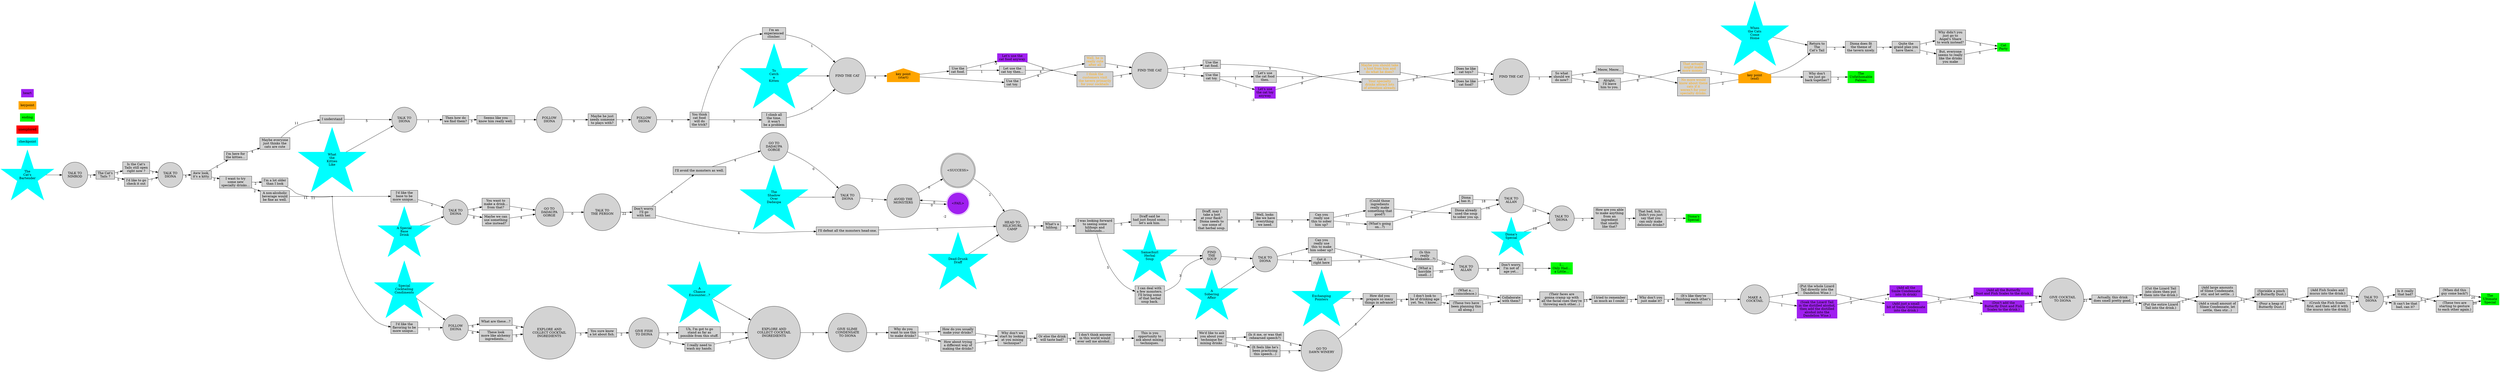 
digraph G {
    node [style=filled]
    // landscape=true
    // node [color=blue]
    // node [label="***"] //censure lol
    node [shape=rect]
    rankdir=LR





    //links

    "TALK TO\nNIMROD" -> "The Cat's\nTails ?" [xlabel=1]

    "The Cat's\nTails ?" -> "Is the Cat's\nTails still open\nright now ?" [xlabel=5]
    "The Cat's\nTails ?" -> "I'd like to go\ncheck it out" [xlabel=5]

    "Is the Cat's\nTails still open\nright now ?" -> "TALK TO\nDIONA 1" [xlabel=7]
    "I'd like to go\ncheck it out" -> "TALK TO\nDIONA 1" [xlabel=7]

    "TALK TO\nDIONA 1" -> "Aww look,\nit's a kitty." [xlabel=5]

    "Aww look,\nit's a kitty." -> "I'm here for\nthe kitties..." [xlabel=2]
    "Aww look,\nit's a kitty." -> "I want to try\nsome new\nspecialty drinks..." [xlabel=2]

    "I'm here for\nthe kitties..." -> "Maybe everyone\njust thinks the\ncats are cute" [xlabel=4]
    "Maybe everyone\njust thinks the\ncats are cute" -> "I understand" [xlabel=11]
    "I understand" -> "TALK TO\nDIONA 2" [xlabel=5]
    "TALK TO\nDIONA 2" -> "Then how do\nwe find them?" [xlabel=1]
    "Then how do\nwe find them?" -> "Seems like you\nknow him really well." [xlabel=3]
    "Seems like you\nknow him really well." -> "FOLLOW\nDIONA 1" [xlabel=2]
    "FOLLOW\nDIONA 1" -> "Maybe he just\nneeds someone\nto plays with?" [xlabel=9]
    "Maybe he just\nneeds someone\nto plays with?" -> "FOLLOW\nDIONA 2" [xlabel=3]
    "FOLLOW\nDIONA 2" -> "You think\ncat food\nwill do\nthe trick?" [xlabel=6]

    "You think\ncat food\nwill do\nthe trick?" -> "I'm an\nexperienced\nclimber." [xlabel=5]
    "You think\ncat food\nwill do\nthe trick?" -> "I climb all\nthe time,\nit won't\nbe a problem"  [xlabel=5]

    "I'm an\nexperienced\nclimber." -> "FIND THE CAT 1" [xlabel=1]
    "I climb all\nthe time,\nit won't\nbe a problem" -> "FIND THE CAT 1"  [xlabel=1]

    "FIND THE CAT 1" -> key1start [xlabel=4]
    key1start -> "Use the\ncat toy. 1"
    key1start -> "Use the\ncat food. 1"

    "Use the\ncat toy. 1" -> dot1 [xlabel="4", arrowhead=none]

    "Use the\ncat food. 1" -> "Let use the\ncat toy then..." [xlabel=1]
    "Use the\ncat food. 1" -> "Let's use the\ncat food anyway." [xlabel=1]

    "Let use the\ncat toy then..." -> dot1 [xlabel=4, arrowhead=none]
    "Let's use the\ncat food anyway." -> dot1 [xlabel=6, arrowhead=none]


    "Well, he is\nreally cute\nafter all" -> "FIND THE CAT 2" [xlabel=4]
    "I think the\ncustomers visit\nthe tavern primarily\nfor your cocktails" -> "FIND THE CAT 2" [xlabel=3]

    "FIND THE CAT 2" -> "Use the\ncat food. 2" [xlabel=2]
    "FIND THE CAT 2" -> "Use the\ncat toy. 2" [xlabel=2]

    "Use the\ncat food. 2" -> dot13 [xlabel="5", arrowhead=none]

    "Use the\ncat toy. 2" -> "Let's use\nthe cat food\nthen." [xlabel=1]
    "Use the\ncat toy. 2" -> "Let's use\nthe cat toy\nanyway." [xlabel=1]

    "Let's use\nthe cat food\nthen." -> dot13 [xlabel="5", arrowhead=none]

    "Let's use\nthe cat toy\nanyway." -> dot13 [xlabel=9, arrowhead=none]

    "Maybe you should take\na hint from him and\ndo what he does?" -> dot14 [xlabel=3, arrowhead=none]

    "Does he like\ncat toys?" -> "FIND THE CAT 3" [xlabel="1"]

    "Does he like\ncat food?" -> "FIND THE CAT 3" [xlabel=1]
    "FIND THE CAT 3" -> "So what\nshould we\ndo now?" [xlabel=1]

    "So what\nshould we\ndo now?" -> "Meow, Meow..." [xlabel=5]
    "So what\nshould we\ndo now?" -> "Alright,\nI'll leave\nhim to you." [xlabel=5]

    "Meow, Meow..." -> dot15 [xlabel="8", arrowhead=none]

    "Alright,\nI'll leave\nhim to you." -> dot15 [xlabel=6, arrowhead=none]

    "That actually\nmight make\nmore money..." -> key1end [xlabel=2, arrowhead=none]
    key1end -> "Why don't\nwe just go\nback together?"

    "Why don't\nwe just go\nback together?" -> "The\nUnfathomable\nFalines" [xlabel=2]

    "No more would\nknow about these\ncats if it\nweren't for your\nspecialty drinks." -> key1end [xlabel="2", arrowhead=none]
    key1end -> "Return to\nThe\nCat's Tail"

    "Return to\nThe\nCat's Tail" -> "Diona does fit\nthe theme of\nthe tavern nicely." [xlabel=2]
    "Diona does fit\nthe theme of\nthe tavern nicely." -> "Quite the\ngrand plan you\nhave there..." [xlabel=7]

    "Quite the\ngrand plan you\nhave there..." -> "Why didn't you\njust go to\nAngel's Share\nto work instead?" [xlabel=1]
    "Quite the\ngrand plan you\nhave there..." -> "But, everyone\nseems to really\nlike the drinks\nyou make" [xlabel=1]

    "Why didn't you\njust go to\nAngel's Share\nto work instead?" -> "Cat\nParty" [xlabel=5]

    "But, everyone\nseems to really\nlike the drinks\nyou make" -> "Cat\nParty" [xlabel="5"]

    "Your specialty\ndrinks attract lots\nof attention already." -> dot14 [xlabel="3", arrowhead=none]

    "I want to try\nsome new\nspecialty drinks..." -> "I'm a lot older\nthan I look" [xlabel=2]
    "I want to try\nsome new\nspecialty drinks..." -> "A non-alcoholic\nbeverage would\nbe fine as well." [xlabel=2]

    "I'm a lot older\nthan I look" -> dot11 [xlabel="11", arrowhead=none]

    "A non-alcoholic\nbeverage would\nbe fine as well." -> dot11 [xlabel="11", arrowhead=none]

    "I'd like the\nbase to be\nmore unique..." -> "TALK TO\nDIONA 5" [xlabel="2"]

    "TALK TO\nDIONA 5" -> "You want to\nmake a drink...\nfrom that?" [xlabel="8"]
    "TALK TO\nDIONA 5" -> "Maybe we can\nuse something\nelse instead?" [xlabel="8"]

    "You want to\nmake a drink...\nfrom that?" -> "GO TO\nDADAUPA\nGORGE 1" [xlabel="4"]
    "GO TO\nDADAUPA\nGORGE 1" -> "TALK TO\nTHE PERSON" [xlabel="0"]
    "TALK TO\nTHE PERSON" -> "Don't worry,\nI'll go\nwith her." [xlabel="22"]

    "Don't worry,\nI'll go\nwith her." -> "I'll avoid the monsters as well." [xlabel="4"]
    "Don't worry,\nI'll go\nwith her." -> "I'll defeat all the monsters head-one." [xlabel="4"]

    "I'll avoid the monsters as well." -> "GO TO\nDADAUPA\nGORGE 2" [xlabel="4"]
    "GO TO\nDADAUPA\nGORGE 2" -> "TALK TO\nDIONA 6" [xlabel="0"]
    "TALK TO\nDIONA 6" -> "AVOID THE\nMONSTERS" [xlabel="2"]

    "AVOID THE\nMONSTERS" -> "<FAIL>" [xlabel="0"]
    "<FAIL>" -> "AVOID THE\nMONSTERS" [xlabel="0"]

    "AVOID THE\nMONSTERS" -> "<SUCCESS>" [xlabel="0"]
    "<SUCCESS>" -> "HEAD TO\nHILICHURL\nCAMP" [xlabel="2"]

    "I'll defeat all the monsters head-one." -> "HEAD TO\nHILICHURL\nCAMP" [xlabel="5"]
    "HEAD TO\nHILICHURL\nCAMP" -> "What's a\nhilihog." [xlabel="9"]
    "What's a\nhilihog." -> "I was looking forward\nto seeing some\nhilihogs and\nhilihounds..." [xlabel="3"]

    "I was looking forward\nto seeing some\nhilihogs and\nhilihounds..." -> "Draff said he\nhad just found some,\nlet's ask him." [xlabel="5"]
    "I was looking forward\nto seeing some\nhilihogs and\nhilihounds..." -> "I can deal with\na few monsters.\nI'll bring some\nof that herbal\nsoup back." [xlabel="5"]

    "Draff said he\nhad just found some,\nlet's ask him." -> "Draff, may I\ntake a loot\nat your flask?\nDiona needs to\nuse some of\nthat herbal soup." [xlabel="1"]
    "Draff, may I\ntake a loot\nat your flask?\nDiona needs to\nuse some of\nthat herbal soup." -> "Well, looks\nlike we have\neverything\nwe need." [xlabel="8"]
    "Well, looks\nlike we have\neverything\nwe need." -> "Can you\nreally use\nthis to sober\nhim up?" [xlabel="3"]

    "Can you\nreally use\nthis to sober\nhim up?" -> "(Could those\ningredients\nreally make\nsomething that\ngood?)" [xlabel="11"]
    "Can you\nreally use\nthis to sober\nhim up?" -> "(What's going\non...?)" [xlabel="11"]

    "(Could those\ningredients\nreally make\nsomething that\ngood?)" -> dot16 [xlabel="4", arrowhead=none]

    "Diona\nhas it." -> "TALK TO\nALLAN 1" [xlabel="18"]

    "Diona already\nused the soup\nto sober you up." -> "TALK TO\nALLAN 1" [xlabel="16"]
    "TALK TO\nALLAN 1" -> "TALK TO\nDIONA 4" [xlabel="18"]
    "TALK TO\nDIONA 4" -> "How are you able\nto make anything\nfrom an\ningredient\nthat smells\nlike that?" [xlabel="2"]
    "How are you able\nto make anything\nfrom an\ningredient\nthat smells\nlike that?" -> "That bad, huh...\nDidn't you just\nsay that you\ncan only make\ndelicious drinks?" [xlabel="7"]
    "That bad, huh...\nDidn't you just\nsay that you\ncan only make\ndelicious drinks?" -> "Diona's\nSpecial" [xlabel="2"]

    "(What's going\non...?)" -> dot16 [xlabel="4", arrowhead=none]

    "I can deal with\na few monsters.\nI'll bring some\nof that herbal\nsoup back." -> "FIND\nTHE\nSOUP" [xlabel="3"]
    "FIND\nTHE\nSOUP" -> "TALK TO\nDIONA 7" [xlabel="0"]

    "TALK TO\nDIONA 7" -> "Got it\nright here" [xlabel="1"]
    "TALK TO\nDIONA 7" -> "Can you\nreally use\nthis to make\nhim sober up?" [xlabel="1"]

    "Got it\nright here" -> dot12 [xlabel="9", arrowhead=none]

    "(What a\nhorrible\nsmell...)" -> "TALK TO\nALLAN 2" [xlabel="30"]
    "TALK TO\nALLAN 2" -> "Don't worry,\nI'm not of\nage yet..." [xlabel="8"]
    "Don't worry,\nI'm not of\nage yet..." -> "I...\nOnly Had...\na Little..." [xlabel="6"]

    "(Is this\nreally\ndrinkable...?)" -> "TALK TO\nALLAN 2" [xlabel="30"]

    "Can you\nreally use\nthis to make\nhim sober up?" -> dot12 [xlabel="9", arrowhead=none]

    "Maybe we can\nuse something\nelse instead?" -> "GO TO\nDADAUPA\nGORGE 1" [xlabel="4"]





    "I'd like the\nflavoring to be\nmore unique..." -> "FOLLOW\nDIONA 3" [xlabel=1]

    "FOLLOW\nDIONA 3" -> "What are these...?" [xlabel=6]
    "FOLLOW\nDIONA 3" -> "These look\nmore like alchemy\ningredients..." [xlabel=6]

    "What are these...?" -> "EXPLORE AND\nCOLLECT COCKTAIL\nINGREDIENTS 1" [xlabel=6]
    "EXPLORE AND\nCOLLECT COCKTAIL\nINGREDIENTS 1" -> "You sure know\na lot about fish." [xlabel=3]
    "You sure know\na lot about fish." -> "GIVE FISH\nTO DIONA" [xlabel=2]

    "GIVE FISH\nTO DIONA" -> "Uh, I'm got to go\nstand as far as\npossible from this stuff." [xlabel=3]
    "GIVE FISH\nTO DIONA" -> "I really need to\nwash my hands." [xlabel=3]

    "Uh, I'm got to go\nstand as far as\npossible from this stuff." -> "EXPLORE AND\nCOLLECT COCKTAIL\nINGREDIENTS 2" [xlabel=3]
    "EXPLORE AND\nCOLLECT COCKTAIL\nINGREDIENTS 2" -> "GIVE SLIME\nCONDENSATE\nTO DIONA" [xlabel=3]
    "GIVE SLIME\nCONDENSATE\nTO DIONA" -> "Why do you\nwant to use this\nto make drinks?" [xlabel=8]

    "Why do you\nwant to use this\nto make drinks?" -> "How about trying\na different way of\nmaking the drinks?" [xlabel=11]
    "Why do you\nwant to use this\nto make drinks?" -> "How do you usually\nmake your drinks?" [xlabel=11]

    "How about trying\na different way of\nmaking the drinks?" -> "Why don't we\nstart by looking\nat you mixing\ntechnique?" [xlabel=3]
    "Why don't we\nstart by looking\nat you mixing\ntechnique?" -> "Or else the drink\nwill taste bad?" [xlabel=3]
    "Or else the drink\nwill taste bad?" -> "I don't think anyone\nin this world would\never sell me alcohol..." [xlabel=5]
    "I don't think anyone\nin this world would\never sell me alcohol..." -> "This is you\nopportunity to\nask about mixing\ntechniques." [xlabel=9]
    "This is you\nopportunity to\nask about mixing\ntechniques." -> "We'd like to ask\n you about your\ntechnique for\nmixing drinks." [xlabel=2]

    "We'd like to ask\n you about your\ntechnique for\nmixing drinks." -> "(Is it me, or was that\nrehearsed speech?)" [xlabel=10]
    "We'd like to ask\n you about your\ntechnique for\nmixing drinks." -> "(It feels like he's\nbeen practicing\nthis speech...)" [xlabel=10]

    "(Is it me, or was that\nrehearsed speech?)" -> "GO TO\nDAWN WINERY" [xlabel=5]
    "GO TO\nDAWN WINERY" -> "How did you\nprepare so many\nthings in advance?" [xlabel=5]
    "How did you\nprepare so many\nthings in advance?" -> "I don't look to\nbe of drinking age\nyet. Yes, I know..." [xlabel=6]

    "I don't look to\nbe of drinking age\nyet. Yes, I know..." -> "(What a...\ncoincidence.)" [xlabel=7]
    "I don't look to\nbe of drinking age\nyet. Yes, I know..." -> "(These two have\nbeen planning this\nall along.)" [xlabel=7]

    "(What a...\ncoincidence.)" -> "Collaborate\nwith them?" [xlabel=1]
    "Collaborate\nwith them?" -> "(Their faces are\ngonna cramp up with\nall the facial cues they're\nthrowing each other...)" [xlabel=9]
    "(Their faces are\ngonna cramp up with\nall the facial cues they're\nthrowing each other...)" -> "I tried to remember\nas much as I could." [xlabel=15]
    "I tried to remember\nas much as I could." -> "Why don't you\n just make it?" [xlabel=2]
    "Why don't you\n just make it?" -> "(It's like they're\nfinishing each other's\nsentences)" [xlabel=4]
    "(It's like they're\nfinishing each other's\nsentences)" -> "MAKE A\nCOCKTAIL" [xlabel=3]

    "MAKE A\nCOCKTAIL" -> "(Put the whole Lizard\nTail directly into the\nDandelion Wine.)" [xlabel=1]
    "MAKE A\nCOCKTAIL" -> "(Soak the Lizard Tail\nin the distilled alcohol,\nthen add the distilled\nalcohol into the\nDandelion Wine.)" [xlabel=1]

    "(Put the whole Lizard\nTail directly into the\nDandelion Wine.)" -> dot2 [xlabel=3, arrowhead=none]

    "(Add all the\nSmile Condensate\ninto th drink)" -> dot3 [xlabel="2", arrowhead=none]
    "(Add just a small\nbit of Smile Condensate\ninto the drink.)" -> dot3 [xlabel=2, arrowhead=none]

    "(Add all the Butterfly\nDust and Fish Scales to the drink.)" -> "GIVE COCKTAIL\nTO DIONA" [xlabel=5]
    "GIVE COCKTAIL\nTO DIONA" -> "Actually, this drink\ndoes smell pretty good." [xlabel=21]

    "Actually, this drink\ndoes smell pretty good." -> "(Cut the Lizard Tail\ninto slices then put\nthem into the drink.)" [xlabel=4]
    "Actually, this drink\ndoes smell pretty good." -> "(Put the entire Lizard\nTail into the drink.)" [xlabel=4]

    "(Cut the Lizard Tail\ninto slices then put\nthem into the drink.)" -> dot5 [xlabel="1", arrowhead=none]

    "(Put the entire Lizard\nTail into the drink.)" -> dot5 [xlabel=1, arrowhead=none]

    "(Add large amounts\nof Slime Condensate,\nstir, and let settle...)" -> dot6 [xlabel=1, arrowhead=none]

    "(Sprinkle a pinch\nof Butterfly Dust.)" -> dot7 [xlabel="1", arrowhead=none]

    "(Pour a heap of\nButterfly Dust.)" -> dot7 [xlabel=1, arrowhead=none]

    "(Add Fish Scales and\nmucus into the drink.)" -> "TALK TO\nDIONA 3" [xlabel=1]

    "TALK TO\nDIONA 3" -> "Is it really\nthat bad?" [xlabel=9]
    "TALK TO\nDIONA 3" -> "It can't be that\nbad, can it?" [xlabel=9]

    "Is it really\nthat bad?" -> dot9 [xlabel=5, arrowhead=none]

    "(When did this\nguy come back?)" -> "The\nUltimate\nSpecial" [xlabel="20"]

    "(These two are\nstarting to gesture\nto each other again.)" -> "The\nUltimate\nSpecial" [xlabel=20]

    "It can't be that\nbad, can it?"-> dot9 [xlabel="5", arrowhead=none]






    "(Crush the Fish Scales\nfirst, and then add it with\nthe mucus into the drink.)" -> "TALK TO\nDIONA 3" [xlabel="1"]

    "(Add a small amount of\nSlime Condensate, let\nsettle, then stir...)" -> dot6 [xlabel="1", arrowhead=none]

    "(Don't add the\nButterfly Dust and Fish\nScales to the drink.)" -> "GIVE COCKTAIL\nTO DIONA" [xlabel="2"]

    "(Soak the Lizard Tail\nin the distilled alcohol,\nthen add the distilled\nalcohol into the\nDandelion Wine.)" -> dot2 [xlabel=3, arrowhead=none]

    "(These two have\nbeen planning this\nall along.)" -> "Collaborate\nwith them?" [xlabel="1"]

    "(It feels like he's\nbeen practicing\nthis speech...)" -> "GO TO\nDAWN WINERY" [xlabel="5"]

    "How do you usually\nmake your drinks?" -> "Why don't we\nstart by looking\nat you mixing\ntechnique?" [xlabel="3"]

    "I really need to\nwash my hands." -> "EXPLORE AND\nCOLLECT COCKTAIL\nINGREDIENTS 2" [xlabel="3"]

    "These look\nmore like alchemy\ningredients..." -> "EXPLORE AND\nCOLLECT COCKTAIL\nINGREDIENTS 1" [xlabel="5"]







































    //legend
    "checkpoint" [color=cyan]
    "unexplored" [color=red]
    "ending" [color=green]
    "keypoint" [color=orange]
    "heart" [color=purple]


    //checkpoints
    // cpX [shape=star, label="...", color=cyan]
    // cpX -> "..."
    cp1 [shape=star, label="The\nCat's\nBartender", color=cyan]
    cp1 -> "TALK TO\nNIMROD"
    cp2 [shape=star, label="What\nthe\nKitties\nLike", color=cyan]
    cp2 -> "TALK TO\nDIONA 2"
    cp3 [shape=star, label="To\nCatch\na\nKitten", color=cyan]
    cp3 -> "FIND THE CAT 1"
    cp4 [shape=star, label="When\nthe Cats\nCome\nHome", color=cyan]
    cp4 -> "Return to\nThe\nCat's Tail"
    cp5 [shape=star, label="Special\nCocktailing\nCondiments", color=cyan]
    cp5 -> "FOLLOW\nDIONA 3"
    cp6 [shape=star, label="A\nChance\nEncounter...?", color=cyan]
    cp6 -> "EXPLORE AND\nCOLLECT COCKTAIL\nINGREDIENTS 2"
    cp7 [shape=star, label="Exchanging\nPointers", color=cyan]
    cp7 -> "How did you\nprepare so many\nthings in advance?" [xlabel="5"]
    cp8 [shape=star, label="A Special\nBase\nDrink", color=cyan]
    cp8 -> "TALK TO\nDIONA 5"
    cp9 [shape=star, label="The\nShadow\nOver\nDadaupa", color=cyan]
    cp9 -> "TALK TO\nDIONA 6"
    cp10 [shape=star, label="Dead-Drunk\nDraff", color=cyan]
    cp10 -> "HEAD TO\nHILICHURL\nCAMP"
    cp11 [shape=star, label="Diona's\nSpecial", color=cyan]
    cp11 -> "TALK TO\nDIONA 4" [xlabel="19"]
    cp12 [shape=star, label="Samachurl\nHerbal\nSoup", color=cyan]
    cp12 -> "FIND\nTHE\nSOUP"
    cp13 [shape=star, label="A\nSobering\nAffair", color=cyan]
    cp13 -> "TALK TO\nDIONA 7"
    


    //key points
    // keyxstart [label="key point\n(start)", shape=house, color=orange]
    // keyxend [label="key point\n(end)", shape=house, color=orange]
    // "xx" [fontcolor=orange]

    key1start [label="key point\n(start)", shape=house, color=orange]
    key1end [label="key point\n(end)", shape=house, color=orange]
    "Well, he is\nreally cute\nafter all" [fontcolor=orange]
    "I think the\ncustomers visit\nthe tavern primarily\nfor your cocktails" [fontcolor=orange]
    "Maybe you should take\na hint from him and\ndo what he does?" [fontcolor=orange]
    "Your specialty\ndrinks attract lots\nof attention already." [fontcolor=orange]
    "That actually\nmight make\nmore money..." [fontcolor=orange]
    "No more would\nknow about these\ncats if it\nweren't for your\nspecialty drinks." [fontcolor=orange]





    //event
    // "xx" [shape=circle]
    "TALK TO\nNIMROD" [shape=circle]
    "TALK TO\nDIONA 1" [label="TALK TO\nDIONA", shape=circle]
    "TALK TO\nDIONA 2" [label="TALK TO\nDIONA", shape=circle]
    "FOLLOW\nDIONA 1" [label="FOLLOW\nDIONA", shape=circle]
    "TALK TO\nDIONA 5" [label="TALK TO\nDIONA", shape=circle]
    "GO TO\nDADAUPA\nGORGE 1" [label="GO TO\nDADAUPA\nGORGE", shape=circle]
    "TALK TO\nTHE PERSON" [shape=circle]
    "GO TO\nDADAUPA\nGORGE 2" [label="GO TO\nDADAUPA\nGORGE", shape=circle]
    "TALK TO\nDIONA 6" [label="TALK TO\nDIONA", shape=circle]
    "AVOID THE\nMONSTERS" [shape=circle]
    "HEAD TO\nHILICHURL\nCAMP" [shape=circle]
    "FIND\nTHE\nSOUP" [shape=circle]
    "TALK TO\nDIONA 7" [label="TALK TO\nDIONA", shape=circle]
    "TALK TO\nALLAN 2" [label="TALK TO\nALLAN", shape=circle]
    "TALK TO\nALLAN 1" [label="TALK TO\nALLAN", shape=circle]
    "TALK TO\nDIONA 4" [label="TALK TO\nDIONA", shape=circle]
    "FOLLOW\nDIONA 2" [label="FOLLOW\nDIONA", shape=circle]
    "FIND THE CAT 1" [label="FIND THE CAT", shape=circle]
    "FIND THE CAT 2" [label="FIND THE CAT", shape=circle]
    "FIND THE CAT 3"  [label="FIND THE CAT", shape=circle]
    "FOLLOW\nDIONA 3" [label="FOLLOW\nDIONA", shape=circle]
    "EXPLORE AND\nCOLLECT COCKTAIL\nINGREDIENTS 1" [label="EXPLORE AND\nCOLLECT COCKTAIL\nINGREDIENTS", shape=circle]
    "GIVE FISH\nTO DIONA" [shape=circle]
    "EXPLORE AND\nCOLLECT COCKTAIL\nINGREDIENTS 2" [label="EXPLORE AND\nCOLLECT COCKTAIL\nINGREDIENTS", shape=circle]
    "GIVE SLIME\nCONDENSATE\nTO DIONA" [shape=circle]
    "GO TO\nDAWN WINERY" [shape=circle]
    "MAKE A\nCOCKTAIL" [shape=circle]
    "GIVE COCKTAIL\nTO DIONA" [shape=circle]
    "TALK TO\nDIONA 3" [label="TALK TO\nDIONA", shape=circle]


    //dots
    // dot16 [shape=point]
    // dot16 -> "text1" [xlabel="?", arrowhead=none]
    // dot16 -> "text2" [xlabel="?", arrowhead=none]
    dot1 [shape=point]
    dot1 -> "Well, he is\nreally cute\nafter all"
    dot1 -> "I think the\ncustomers visit\nthe tavern primarily\nfor your cocktails"

    dot2 [shape=point]
    dot2 -> "(Add all the\nSmile Condensate\ninto th drink)" 
    dot2 -> "(Add just a small\nbit of Smile Condensate\ninto the drink.)"

    dot3 [shape=point]
    dot3 -> "(Add all the Butterfly\nDust and Fish Scales to the drink.)"
    dot3 -> "(Don't add the\nButterfly Dust and Fish\nScales to the drink.)"

    dot5 [shape=point]
    dot5 -> "(Add large amounts\nof Slime Condensate,\nstir, and let settle...)"
    dot5 -> "(Add a small amount of\nSlime Condensate, let\nsettle, then stir...)"

    dot6 [shape=point]
    dot6 -> "(Sprinkle a pinch\nof Butterfly Dust.)"
    dot6 -> "(Pour a heap of\nButterfly Dust.)"

    dot7 [shape=point]
    dot7 -> "(Add Fish Scales and\nmucus into the drink.)"
    dot7 -> "(Crush the Fish Scales\nfirst, and then add it with\nthe mucus into the drink.)"

    dot9 [shape=point]
    dot9 -> "(When did this\nguy come back?)"
    dot9 -> "(These two are\nstarting to gesture\nto each other again.)"

    dot11 [shape=point]
    dot11 -> "I'd like the\nbase to be\nmore unique..."
    dot11 -> "I'd like the\nflavoring to be\nmore unique..."

    dot12 [shape=point]
    dot12 -> "(What a\nhorrible\nsmell...)"
    dot12 -> "(Is this\nreally\ndrinkable...?)"

    dot13 [shape=point]
    dot13 -> "Maybe you should take\na hint from him and\ndo what he does?"
    dot13 -> "Your specialty\ndrinks attract lots\nof attention already."

    dot14 [shape=point]
    dot14 -> "Does he like\ncat toys?"
    dot14 -> "Does he like\ncat food?"

    dot15 [shape=point]
    dot15 -> "That actually\nmight make\nmore money..."
    dot15 -> "No more would\nknow about these\ncats if it\nweren't for your\nspecialty drinks."

    dot16 [shape=point]
    dot16 -> "Diona\nhas it."
    dot16 -> "Diona already\nused the soup\nto sober you up."



    //heart gain/lose
    "Let's use the\ncat food anyway." [xlabel="-3", color=purple]
    "Let's use\nthe cat toy\nanyway." [xlabel="-3", color=purple]
    "<FAIL>" [xlabel="-2", color=purple]
    "(Soak the Lizard Tail\nin the distilled alcohol,\nthen add the distilled\nalcohol into the\nDandelion Wine.)" [xlabel=-1, color=purple]
    "(Add all the\nSmile Condensate\ninto th drink)" [xlabel="+1", color=purple]
    "(Add just a small\nbit of Smile Condensate\ninto the drink.)" [xlabel="-1", color=purple]
    "(Add all the Butterfly\nDust and Fish Scales to the drink.)" [xlabel="+1", color=purple]
    "(Don't add the\nButterfly Dust and Fish\nScales to the drink.)" [xlabel="-1", color=purple]



    //ending
    // "xx" [color=green]
    "The\nUnfathomable\nFalines" [color=green]
    "Cat\nParty" [color=green]
    "Diona's\nSpecial" [color=green]
    "I...\nOnly Had...\na Little..." [color=green]
    "The\nUltimate\nSpecial" [color=green]


    //duplicata
    // "xx 1" [label="xx"]
    "Use the\ncat toy. 1" [label="Use the\ncat toy."]
    "Use the\ncat food. 1" [label="Use the\ncat food."]
    "Use the\ncat food. 2" [label="Use the\ncat food."]
    "Use the\ncat toy. 2" [label="Use the\ncat toy."]



    //special
    "<FAIL>" [shape=doublecircle]
    "<SUCCESS>" [shape=doublecircle]





}

